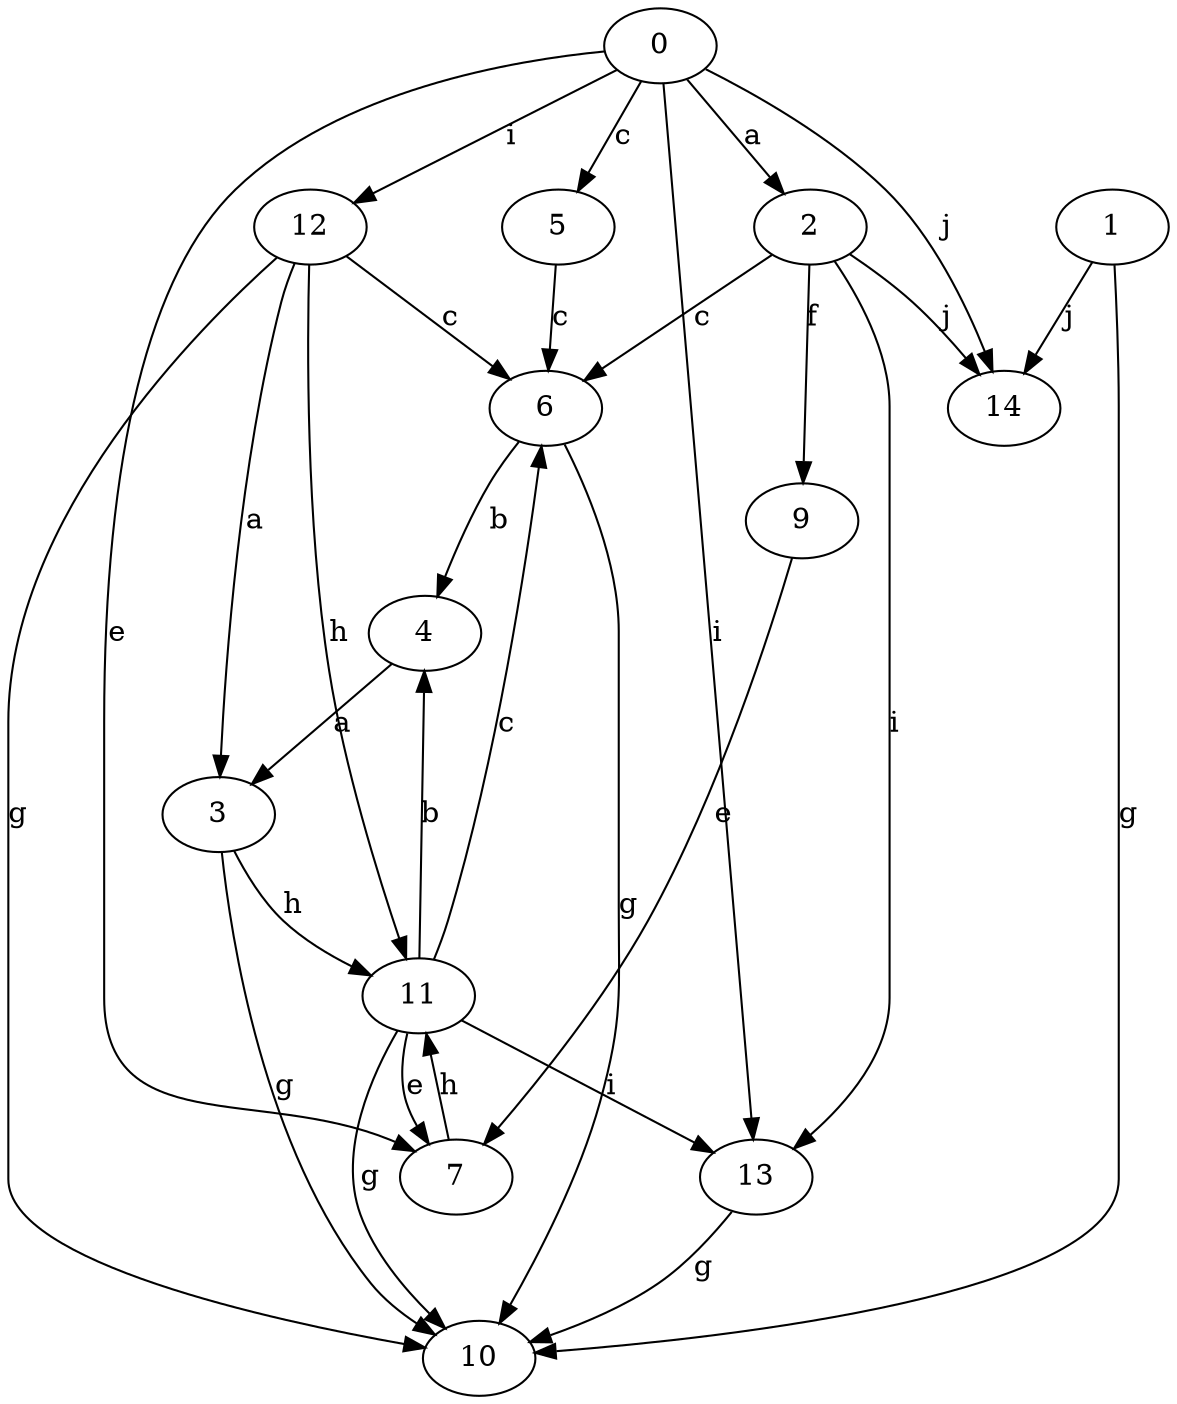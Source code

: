 strict digraph  {
2;
0;
3;
4;
5;
6;
7;
1;
9;
10;
11;
12;
13;
14;
2 -> 6  [label=c];
2 -> 9  [label=f];
2 -> 13  [label=i];
2 -> 14  [label=j];
0 -> 2  [label=a];
0 -> 5  [label=c];
0 -> 7  [label=e];
0 -> 12  [label=i];
0 -> 13  [label=i];
0 -> 14  [label=j];
3 -> 10  [label=g];
3 -> 11  [label=h];
4 -> 3  [label=a];
5 -> 6  [label=c];
6 -> 4  [label=b];
6 -> 10  [label=g];
7 -> 11  [label=h];
1 -> 10  [label=g];
1 -> 14  [label=j];
9 -> 7  [label=e];
11 -> 4  [label=b];
11 -> 6  [label=c];
11 -> 7  [label=e];
11 -> 10  [label=g];
11 -> 13  [label=i];
12 -> 3  [label=a];
12 -> 6  [label=c];
12 -> 10  [label=g];
12 -> 11  [label=h];
13 -> 10  [label=g];
}
